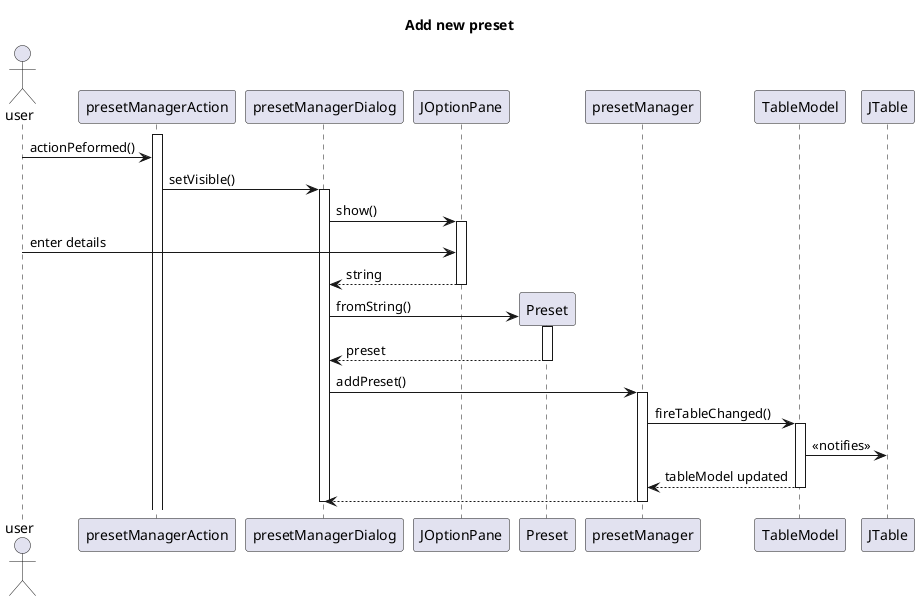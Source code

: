 @startuml
title Add new preset
actor user

activate presetManagerAction
user -> presetManagerAction: actionPeformed()
presetManagerAction -> presetManagerDialog: setVisible()

activate presetManagerDialog
presetManagerDialog -> JOptionPane : show()
activate JOptionPane
user -> JOptionPane : enter details
return string

presetManagerDialog -> Preset**:  fromString()
activate Preset
return preset

presetManagerDialog -> presetManager: addPreset()
activate presetManager
presetManager -> TableModel: fireTableChanged()

activate TableModel
TableModel -> JTable: <<notifies>>
return tableModel updated

presetManager --> presetManagerDialog:
deactivate presetManager
deactivate presetManagerDialog
@enduml
